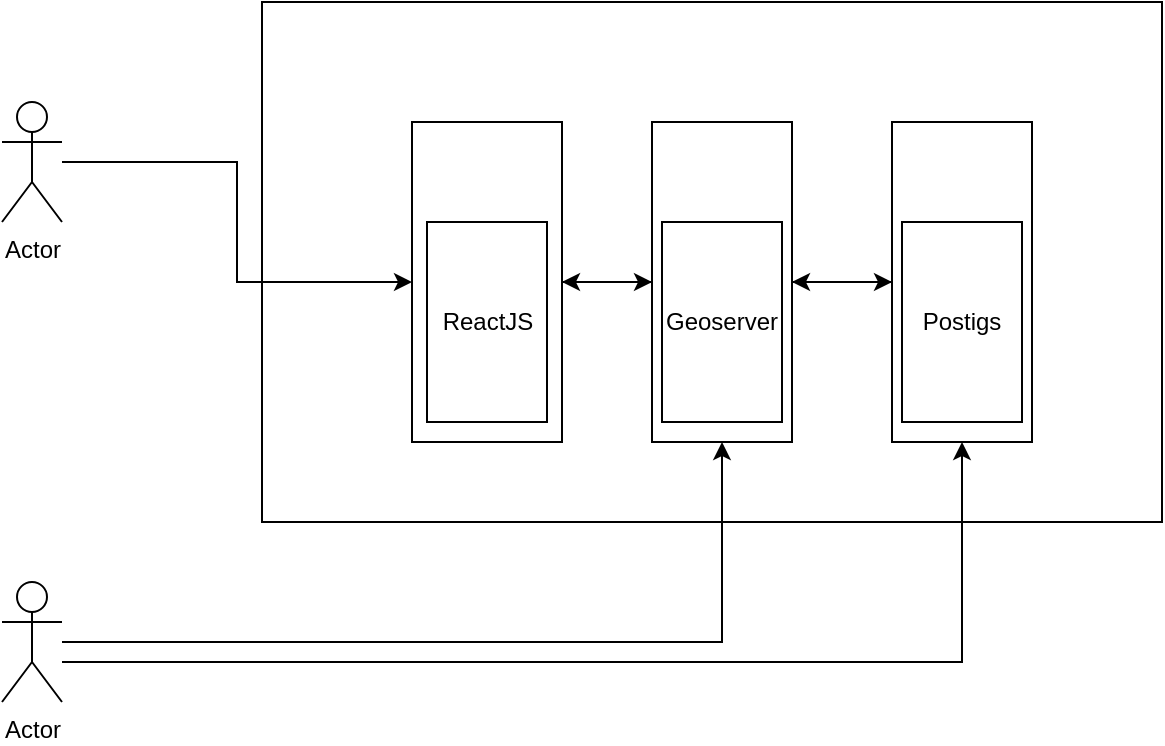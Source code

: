 <mxfile version="26.1.1">
  <diagram name="Strona-1" id="BRFmqmbFyZijtnbXDnsU">
    <mxGraphModel dx="1050" dy="522" grid="1" gridSize="10" guides="1" tooltips="1" connect="1" arrows="1" fold="1" page="1" pageScale="1" pageWidth="827" pageHeight="1169" math="0" shadow="0">
      <root>
        <mxCell id="0" />
        <mxCell id="1" parent="0" />
        <mxCell id="lTXvh6fufUek42JbYei4-7" value="" style="rounded=0;whiteSpace=wrap;html=1;" vertex="1" parent="1">
          <mxGeometry x="170" y="60" width="450" height="260" as="geometry" />
        </mxCell>
        <mxCell id="lTXvh6fufUek42JbYei4-11" style="edgeStyle=orthogonalEdgeStyle;rounded=0;orthogonalLoop=1;jettySize=auto;html=1;entryX=0.5;entryY=1;entryDx=0;entryDy=0;" edge="1" parent="1" source="lTXvh6fufUek42JbYei4-4" target="lTXvh6fufUek42JbYei4-5">
          <mxGeometry relative="1" as="geometry" />
        </mxCell>
        <mxCell id="lTXvh6fufUek42JbYei4-4" value="" style="rounded=0;whiteSpace=wrap;html=1;rotation=90;" vertex="1" parent="1">
          <mxGeometry x="202.5" y="162.5" width="160" height="75" as="geometry" />
        </mxCell>
        <mxCell id="lTXvh6fufUek42JbYei4-13" style="edgeStyle=orthogonalEdgeStyle;rounded=0;orthogonalLoop=1;jettySize=auto;html=1;entryX=0.5;entryY=1;entryDx=0;entryDy=0;" edge="1" parent="1" source="lTXvh6fufUek42JbYei4-5" target="lTXvh6fufUek42JbYei4-6">
          <mxGeometry relative="1" as="geometry">
            <Array as="points">
              <mxPoint x="420" y="200" />
              <mxPoint x="420" y="200" />
            </Array>
          </mxGeometry>
        </mxCell>
        <mxCell id="lTXvh6fufUek42JbYei4-15" style="edgeStyle=orthogonalEdgeStyle;rounded=0;orthogonalLoop=1;jettySize=auto;html=1;entryX=0.5;entryY=0;entryDx=0;entryDy=0;" edge="1" parent="1" source="lTXvh6fufUek42JbYei4-5" target="lTXvh6fufUek42JbYei4-4">
          <mxGeometry relative="1" as="geometry" />
        </mxCell>
        <mxCell id="lTXvh6fufUek42JbYei4-5" value="" style="rounded=0;whiteSpace=wrap;html=1;rotation=90;" vertex="1" parent="1">
          <mxGeometry x="320" y="165" width="160" height="70" as="geometry" />
        </mxCell>
        <mxCell id="lTXvh6fufUek42JbYei4-14" style="edgeStyle=orthogonalEdgeStyle;rounded=0;orthogonalLoop=1;jettySize=auto;html=1;entryX=0.5;entryY=0;entryDx=0;entryDy=0;" edge="1" parent="1" source="lTXvh6fufUek42JbYei4-6" target="lTXvh6fufUek42JbYei4-5">
          <mxGeometry relative="1" as="geometry" />
        </mxCell>
        <mxCell id="lTXvh6fufUek42JbYei4-6" value="" style="rounded=0;whiteSpace=wrap;html=1;rotation=90;align=left;" vertex="1" parent="1">
          <mxGeometry x="440" y="165" width="160" height="70" as="geometry" />
        </mxCell>
        <mxCell id="lTXvh6fufUek42JbYei4-8" value="ReactJS" style="rounded=0;whiteSpace=wrap;html=1;" vertex="1" parent="1">
          <mxGeometry x="252.5" y="170" width="60" height="100" as="geometry" />
        </mxCell>
        <mxCell id="lTXvh6fufUek42JbYei4-9" value="Geoserver" style="rounded=0;whiteSpace=wrap;html=1;" vertex="1" parent="1">
          <mxGeometry x="370" y="170" width="60" height="100" as="geometry" />
        </mxCell>
        <mxCell id="lTXvh6fufUek42JbYei4-10" value="Postigs" style="rounded=0;whiteSpace=wrap;html=1;" vertex="1" parent="1">
          <mxGeometry x="490" y="170" width="60" height="100" as="geometry" />
        </mxCell>
        <mxCell id="lTXvh6fufUek42JbYei4-19" style="edgeStyle=orthogonalEdgeStyle;rounded=0;orthogonalLoop=1;jettySize=auto;html=1;" edge="1" parent="1" source="lTXvh6fufUek42JbYei4-16" target="lTXvh6fufUek42JbYei4-4">
          <mxGeometry relative="1" as="geometry" />
        </mxCell>
        <mxCell id="lTXvh6fufUek42JbYei4-16" value="Actor" style="shape=umlActor;verticalLabelPosition=bottom;verticalAlign=top;html=1;outlineConnect=0;" vertex="1" parent="1">
          <mxGeometry x="40" y="110" width="30" height="60" as="geometry" />
        </mxCell>
        <mxCell id="lTXvh6fufUek42JbYei4-20" style="edgeStyle=orthogonalEdgeStyle;rounded=0;orthogonalLoop=1;jettySize=auto;html=1;entryX=1;entryY=0.5;entryDx=0;entryDy=0;" edge="1" parent="1" source="lTXvh6fufUek42JbYei4-17" target="lTXvh6fufUek42JbYei4-5">
          <mxGeometry relative="1" as="geometry" />
        </mxCell>
        <mxCell id="lTXvh6fufUek42JbYei4-21" style="edgeStyle=orthogonalEdgeStyle;rounded=0;orthogonalLoop=1;jettySize=auto;html=1;entryX=1;entryY=0.5;entryDx=0;entryDy=0;" edge="1" parent="1" source="lTXvh6fufUek42JbYei4-17" target="lTXvh6fufUek42JbYei4-6">
          <mxGeometry relative="1" as="geometry">
            <Array as="points">
              <mxPoint x="520" y="390" />
            </Array>
          </mxGeometry>
        </mxCell>
        <mxCell id="lTXvh6fufUek42JbYei4-17" value="Actor" style="shape=umlActor;verticalLabelPosition=bottom;verticalAlign=top;html=1;outlineConnect=0;" vertex="1" parent="1">
          <mxGeometry x="40" y="350" width="30" height="60" as="geometry" />
        </mxCell>
      </root>
    </mxGraphModel>
  </diagram>
</mxfile>
